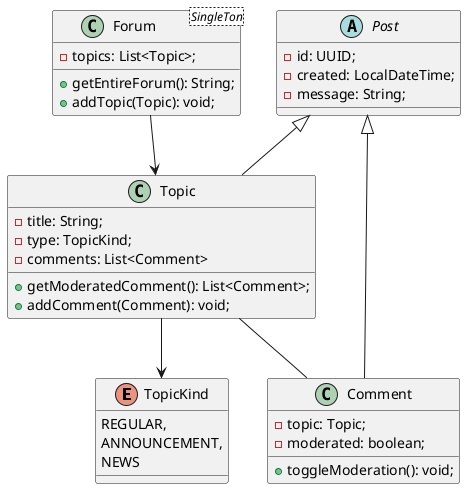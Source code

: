 @startuml

enum TopicKind{
REGULAR,
ANNOUNCEMENT,
NEWS
}

abstract class Post{
- id: UUID;
- created: LocalDateTime;
- message: String;
}

class Topic extends Post{
- title: String;
- type: TopicKind;
- comments: List<Comment>
+ getModeratedComment(): List<Comment>;
+ addComment(Comment): void;
}

class Comment extends Post{
- topic: Topic;
- moderated: boolean;
+ toggleModeration(): void;
}

class Forum <SingleTon>{
- topics: List<Topic>;
+ getEntireForum(): String;
+ addTopic(Topic): void;
}

Topic-->TopicKind
Topic--Comment
Forum-->Topic




@enduml